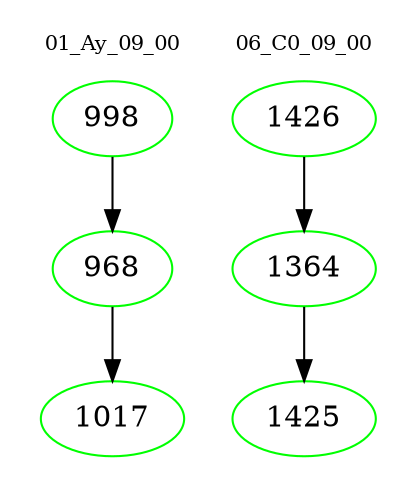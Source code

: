 digraph{
subgraph cluster_0 {
color = white
label = "01_Ay_09_00";
fontsize=10;
T0_998 [label="998", color="green"]
T0_998 -> T0_968 [color="black"]
T0_968 [label="968", color="green"]
T0_968 -> T0_1017 [color="black"]
T0_1017 [label="1017", color="green"]
}
subgraph cluster_1 {
color = white
label = "06_C0_09_00";
fontsize=10;
T1_1426 [label="1426", color="green"]
T1_1426 -> T1_1364 [color="black"]
T1_1364 [label="1364", color="green"]
T1_1364 -> T1_1425 [color="black"]
T1_1425 [label="1425", color="green"]
}
}
